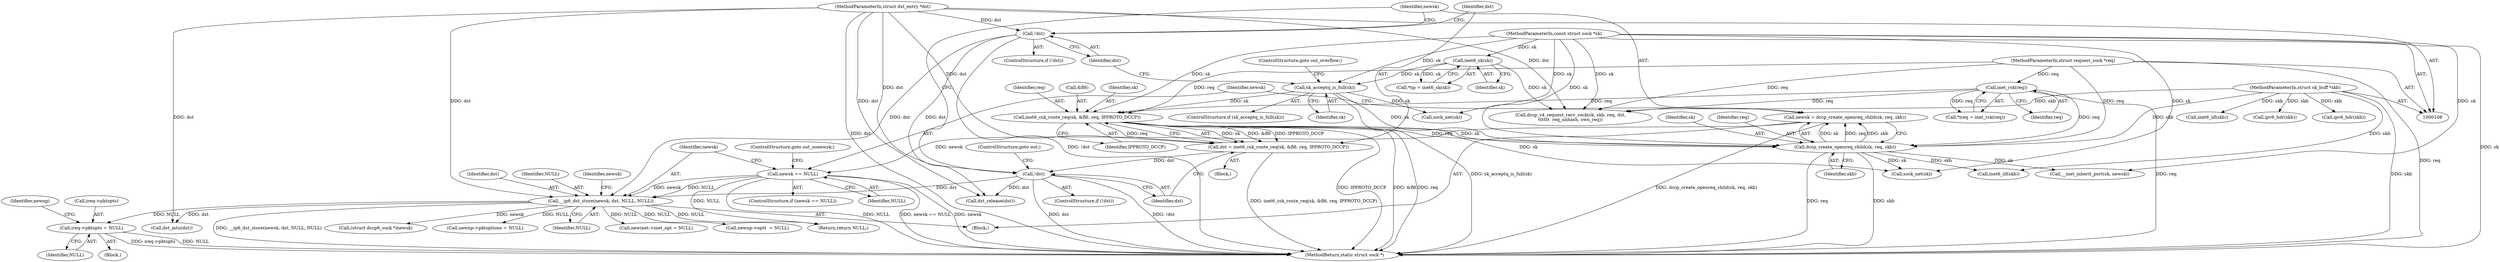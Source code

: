 digraph "0_linux_45f6fad84cc305103b28d73482b344d7f5b76f39_0@pointer" {
"1000473" [label="(Call,ireq->pktopts = NULL)"];
"1000263" [label="(Call,__ip6_dst_store(newsk, dst, NULL, NULL))"];
"1000259" [label="(Call,newsk == NULL)"];
"1000252" [label="(Call,newsk = dccp_create_openreq_child(sk, req, skb))"];
"1000254" [label="(Call,dccp_create_openreq_child(sk, req, skb))"];
"1000232" [label="(Call,sk_acceptq_is_full(sk))"];
"1000125" [label="(Call,inet6_sk(sk))"];
"1000109" [label="(MethodParameterIn,const struct sock *sk)"];
"1000242" [label="(Call,inet6_csk_route_req(sk, &fl6, req, IPPROTO_DCCP))"];
"1000119" [label="(Call,inet_rsk(req))"];
"1000111" [label="(MethodParameterIn,struct request_sock *req)"];
"1000110" [label="(MethodParameterIn,struct sk_buff *skb)"];
"1000236" [label="(Call,!dst)"];
"1000112" [label="(MethodParameterIn,struct dst_entry *dst)"];
"1000249" [label="(Call,!dst)"];
"1000240" [label="(Call,dst = inet6_csk_route_req(sk, &fl6, req, IPPROTO_DCCP))"];
"1000255" [label="(Identifier,sk)"];
"1000258" [label="(ControlStructure,if (newsk == NULL))"];
"1000267" [label="(Identifier,NULL)"];
"1000336" [label="(Call,newinet->inet_opt = NULL)"];
"1000241" [label="(Identifier,dst)"];
"1000254" [label="(Call,dccp_create_openreq_child(sk, req, skb))"];
"1000477" [label="(Identifier,NULL)"];
"1000265" [label="(Identifier,dst)"];
"1000491" [label="(Call,sock_net(sk))"];
"1000366" [label="(Call,inet6_iif(skb))"];
"1000499" [label="(Call,sock_net(sk))"];
"1000220" [label="(Call,ipv6_hdr(skb))"];
"1000141" [label="(Call,dccp_v4_request_recv_sock(sk, skb, req, dst,\n\t\t\t\t\t\t  req_unhash, own_req))"];
"1000480" [label="(Identifier,newnp)"];
"1000252" [label="(Call,newsk = dccp_create_openreq_child(sk, req, skb))"];
"1000123" [label="(Call,*np = inet6_sk(sk))"];
"1000435" [label="(Call,__inet_inherit_port(sk, newsk))"];
"1000264" [label="(Identifier,newsk)"];
"1000125" [label="(Call,inet6_sk(sk))"];
"1000253" [label="(Identifier,newsk)"];
"1000115" [label="(Block,)"];
"1000247" [label="(Identifier,IPPROTO_DCCP)"];
"1000119" [label="(Call,inet_rsk(req))"];
"1000257" [label="(Identifier,skb)"];
"1000357" [label="(Call,newnp->opt\t  = NULL)"];
"1000261" [label="(Identifier,NULL)"];
"1000110" [label="(MethodParameterIn,struct sk_buff *skb)"];
"1000256" [label="(Identifier,req)"];
"1000120" [label="(Identifier,req)"];
"1000266" [label="(Identifier,NULL)"];
"1000417" [label="(Call,dst_mtu(dst))"];
"1000240" [label="(Call,dst = inet6_csk_route_req(sk, &fl6, req, IPPROTO_DCCP))"];
"1000234" [label="(ControlStructure,goto out_overflow;)"];
"1000250" [label="(Identifier,dst)"];
"1000251" [label="(ControlStructure,goto out;)"];
"1000126" [label="(Identifier,sk)"];
"1000248" [label="(ControlStructure,if (!dst))"];
"1000259" [label="(Call,newsk == NULL)"];
"1000236" [label="(Call,!dst)"];
"1000117" [label="(Call,*ireq = inet_rsk(req))"];
"1000244" [label="(Call,&fl6)"];
"1000249" [label="(Call,!dst)"];
"1000213" [label="(Call,inet6_iif(skb))"];
"1000233" [label="(Identifier,sk)"];
"1000112" [label="(MethodParameterIn,struct dst_entry *dst)"];
"1000111" [label="(MethodParameterIn,struct request_sock *req)"];
"1000235" [label="(ControlStructure,if (!dst))"];
"1000231" [label="(ControlStructure,if (sk_acceptq_is_full(sk)))"];
"1000473" [label="(Call,ireq->pktopts = NULL)"];
"1000284" [label="(Call,(struct dccp6_sock *)newsk)"];
"1000352" [label="(Call,newnp->pktoptions = NULL)"];
"1000260" [label="(Identifier,newsk)"];
"1000242" [label="(Call,inet6_csk_route_req(sk, &fl6, req, IPPROTO_DCCP))"];
"1000237" [label="(Identifier,dst)"];
"1000373" [label="(Call,ipv6_hdr(skb))"];
"1000502" [label="(Return,return NULL;)"];
"1000238" [label="(Block,)"];
"1000109" [label="(MethodParameterIn,const struct sock *sk)"];
"1000243" [label="(Identifier,sk)"];
"1000232" [label="(Call,sk_acceptq_is_full(sk))"];
"1000504" [label="(MethodReturn,static struct sock *)"];
"1000495" [label="(Call,dst_release(dst))"];
"1000474" [label="(Call,ireq->pktopts)"];
"1000262" [label="(ControlStructure,goto out_nonewsk;)"];
"1000246" [label="(Identifier,req)"];
"1000270" [label="(Identifier,newsk)"];
"1000459" [label="(Block,)"];
"1000263" [label="(Call,__ip6_dst_store(newsk, dst, NULL, NULL))"];
"1000473" -> "1000459"  [label="AST: "];
"1000473" -> "1000477"  [label="CFG: "];
"1000474" -> "1000473"  [label="AST: "];
"1000477" -> "1000473"  [label="AST: "];
"1000480" -> "1000473"  [label="CFG: "];
"1000473" -> "1000504"  [label="DDG: ireq->pktopts"];
"1000473" -> "1000504"  [label="DDG: NULL"];
"1000263" -> "1000473"  [label="DDG: NULL"];
"1000263" -> "1000115"  [label="AST: "];
"1000263" -> "1000267"  [label="CFG: "];
"1000264" -> "1000263"  [label="AST: "];
"1000265" -> "1000263"  [label="AST: "];
"1000266" -> "1000263"  [label="AST: "];
"1000267" -> "1000263"  [label="AST: "];
"1000270" -> "1000263"  [label="CFG: "];
"1000263" -> "1000504"  [label="DDG: __ip6_dst_store(newsk, dst, NULL, NULL)"];
"1000259" -> "1000263"  [label="DDG: newsk"];
"1000259" -> "1000263"  [label="DDG: NULL"];
"1000236" -> "1000263"  [label="DDG: dst"];
"1000249" -> "1000263"  [label="DDG: dst"];
"1000112" -> "1000263"  [label="DDG: dst"];
"1000263" -> "1000284"  [label="DDG: newsk"];
"1000263" -> "1000336"  [label="DDG: NULL"];
"1000263" -> "1000352"  [label="DDG: NULL"];
"1000263" -> "1000357"  [label="DDG: NULL"];
"1000263" -> "1000417"  [label="DDG: dst"];
"1000263" -> "1000502"  [label="DDG: NULL"];
"1000259" -> "1000258"  [label="AST: "];
"1000259" -> "1000261"  [label="CFG: "];
"1000260" -> "1000259"  [label="AST: "];
"1000261" -> "1000259"  [label="AST: "];
"1000262" -> "1000259"  [label="CFG: "];
"1000264" -> "1000259"  [label="CFG: "];
"1000259" -> "1000504"  [label="DDG: newsk == NULL"];
"1000259" -> "1000504"  [label="DDG: newsk"];
"1000259" -> "1000504"  [label="DDG: NULL"];
"1000252" -> "1000259"  [label="DDG: newsk"];
"1000259" -> "1000502"  [label="DDG: NULL"];
"1000252" -> "1000115"  [label="AST: "];
"1000252" -> "1000254"  [label="CFG: "];
"1000253" -> "1000252"  [label="AST: "];
"1000254" -> "1000252"  [label="AST: "];
"1000260" -> "1000252"  [label="CFG: "];
"1000252" -> "1000504"  [label="DDG: dccp_create_openreq_child(sk, req, skb)"];
"1000254" -> "1000252"  [label="DDG: sk"];
"1000254" -> "1000252"  [label="DDG: req"];
"1000254" -> "1000252"  [label="DDG: skb"];
"1000254" -> "1000257"  [label="CFG: "];
"1000255" -> "1000254"  [label="AST: "];
"1000256" -> "1000254"  [label="AST: "];
"1000257" -> "1000254"  [label="AST: "];
"1000254" -> "1000504"  [label="DDG: skb"];
"1000254" -> "1000504"  [label="DDG: req"];
"1000232" -> "1000254"  [label="DDG: sk"];
"1000242" -> "1000254"  [label="DDG: sk"];
"1000242" -> "1000254"  [label="DDG: req"];
"1000109" -> "1000254"  [label="DDG: sk"];
"1000119" -> "1000254"  [label="DDG: req"];
"1000111" -> "1000254"  [label="DDG: req"];
"1000110" -> "1000254"  [label="DDG: skb"];
"1000254" -> "1000366"  [label="DDG: skb"];
"1000254" -> "1000435"  [label="DDG: sk"];
"1000254" -> "1000499"  [label="DDG: sk"];
"1000232" -> "1000231"  [label="AST: "];
"1000232" -> "1000233"  [label="CFG: "];
"1000233" -> "1000232"  [label="AST: "];
"1000234" -> "1000232"  [label="CFG: "];
"1000237" -> "1000232"  [label="CFG: "];
"1000232" -> "1000504"  [label="DDG: sk_acceptq_is_full(sk)"];
"1000125" -> "1000232"  [label="DDG: sk"];
"1000109" -> "1000232"  [label="DDG: sk"];
"1000232" -> "1000242"  [label="DDG: sk"];
"1000232" -> "1000491"  [label="DDG: sk"];
"1000125" -> "1000123"  [label="AST: "];
"1000125" -> "1000126"  [label="CFG: "];
"1000126" -> "1000125"  [label="AST: "];
"1000123" -> "1000125"  [label="CFG: "];
"1000125" -> "1000123"  [label="DDG: sk"];
"1000109" -> "1000125"  [label="DDG: sk"];
"1000125" -> "1000141"  [label="DDG: sk"];
"1000109" -> "1000108"  [label="AST: "];
"1000109" -> "1000504"  [label="DDG: sk"];
"1000109" -> "1000141"  [label="DDG: sk"];
"1000109" -> "1000242"  [label="DDG: sk"];
"1000109" -> "1000435"  [label="DDG: sk"];
"1000109" -> "1000491"  [label="DDG: sk"];
"1000109" -> "1000499"  [label="DDG: sk"];
"1000242" -> "1000240"  [label="AST: "];
"1000242" -> "1000247"  [label="CFG: "];
"1000243" -> "1000242"  [label="AST: "];
"1000244" -> "1000242"  [label="AST: "];
"1000246" -> "1000242"  [label="AST: "];
"1000247" -> "1000242"  [label="AST: "];
"1000240" -> "1000242"  [label="CFG: "];
"1000242" -> "1000504"  [label="DDG: &fl6"];
"1000242" -> "1000504"  [label="DDG: req"];
"1000242" -> "1000504"  [label="DDG: IPPROTO_DCCP"];
"1000242" -> "1000240"  [label="DDG: sk"];
"1000242" -> "1000240"  [label="DDG: &fl6"];
"1000242" -> "1000240"  [label="DDG: req"];
"1000242" -> "1000240"  [label="DDG: IPPROTO_DCCP"];
"1000119" -> "1000242"  [label="DDG: req"];
"1000111" -> "1000242"  [label="DDG: req"];
"1000242" -> "1000499"  [label="DDG: sk"];
"1000119" -> "1000117"  [label="AST: "];
"1000119" -> "1000120"  [label="CFG: "];
"1000120" -> "1000119"  [label="AST: "];
"1000117" -> "1000119"  [label="CFG: "];
"1000119" -> "1000504"  [label="DDG: req"];
"1000119" -> "1000117"  [label="DDG: req"];
"1000111" -> "1000119"  [label="DDG: req"];
"1000119" -> "1000141"  [label="DDG: req"];
"1000111" -> "1000108"  [label="AST: "];
"1000111" -> "1000504"  [label="DDG: req"];
"1000111" -> "1000141"  [label="DDG: req"];
"1000110" -> "1000108"  [label="AST: "];
"1000110" -> "1000504"  [label="DDG: skb"];
"1000110" -> "1000141"  [label="DDG: skb"];
"1000110" -> "1000213"  [label="DDG: skb"];
"1000110" -> "1000220"  [label="DDG: skb"];
"1000110" -> "1000366"  [label="DDG: skb"];
"1000110" -> "1000373"  [label="DDG: skb"];
"1000236" -> "1000235"  [label="AST: "];
"1000236" -> "1000237"  [label="CFG: "];
"1000237" -> "1000236"  [label="AST: "];
"1000241" -> "1000236"  [label="CFG: "];
"1000253" -> "1000236"  [label="CFG: "];
"1000236" -> "1000504"  [label="DDG: !dst"];
"1000112" -> "1000236"  [label="DDG: dst"];
"1000236" -> "1000495"  [label="DDG: dst"];
"1000112" -> "1000108"  [label="AST: "];
"1000112" -> "1000504"  [label="DDG: dst"];
"1000112" -> "1000141"  [label="DDG: dst"];
"1000112" -> "1000240"  [label="DDG: dst"];
"1000112" -> "1000249"  [label="DDG: dst"];
"1000112" -> "1000417"  [label="DDG: dst"];
"1000112" -> "1000495"  [label="DDG: dst"];
"1000249" -> "1000248"  [label="AST: "];
"1000249" -> "1000250"  [label="CFG: "];
"1000250" -> "1000249"  [label="AST: "];
"1000251" -> "1000249"  [label="CFG: "];
"1000253" -> "1000249"  [label="CFG: "];
"1000249" -> "1000504"  [label="DDG: dst"];
"1000249" -> "1000504"  [label="DDG: !dst"];
"1000240" -> "1000249"  [label="DDG: dst"];
"1000249" -> "1000495"  [label="DDG: dst"];
"1000240" -> "1000238"  [label="AST: "];
"1000241" -> "1000240"  [label="AST: "];
"1000250" -> "1000240"  [label="CFG: "];
"1000240" -> "1000504"  [label="DDG: inet6_csk_route_req(sk, &fl6, req, IPPROTO_DCCP)"];
}
